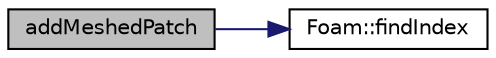 digraph "addMeshedPatch"
{
  bgcolor="transparent";
  edge [fontname="Helvetica",fontsize="10",labelfontname="Helvetica",labelfontsize="10"];
  node [fontname="Helvetica",fontsize="10",shape=record];
  rankdir="LR";
  Node10471 [label="addMeshedPatch",height=0.2,width=0.4,color="black", fillcolor="grey75", style="filled", fontcolor="black"];
  Node10471 -> Node10472 [color="midnightblue",fontsize="10",style="solid",fontname="Helvetica"];
  Node10472 [label="Foam::findIndex",height=0.2,width=0.4,color="black",URL="$a21851.html#ac16695f83f370df159eed19f92d095fb",tooltip="Find first occurence of given element and return index,. "];
}
